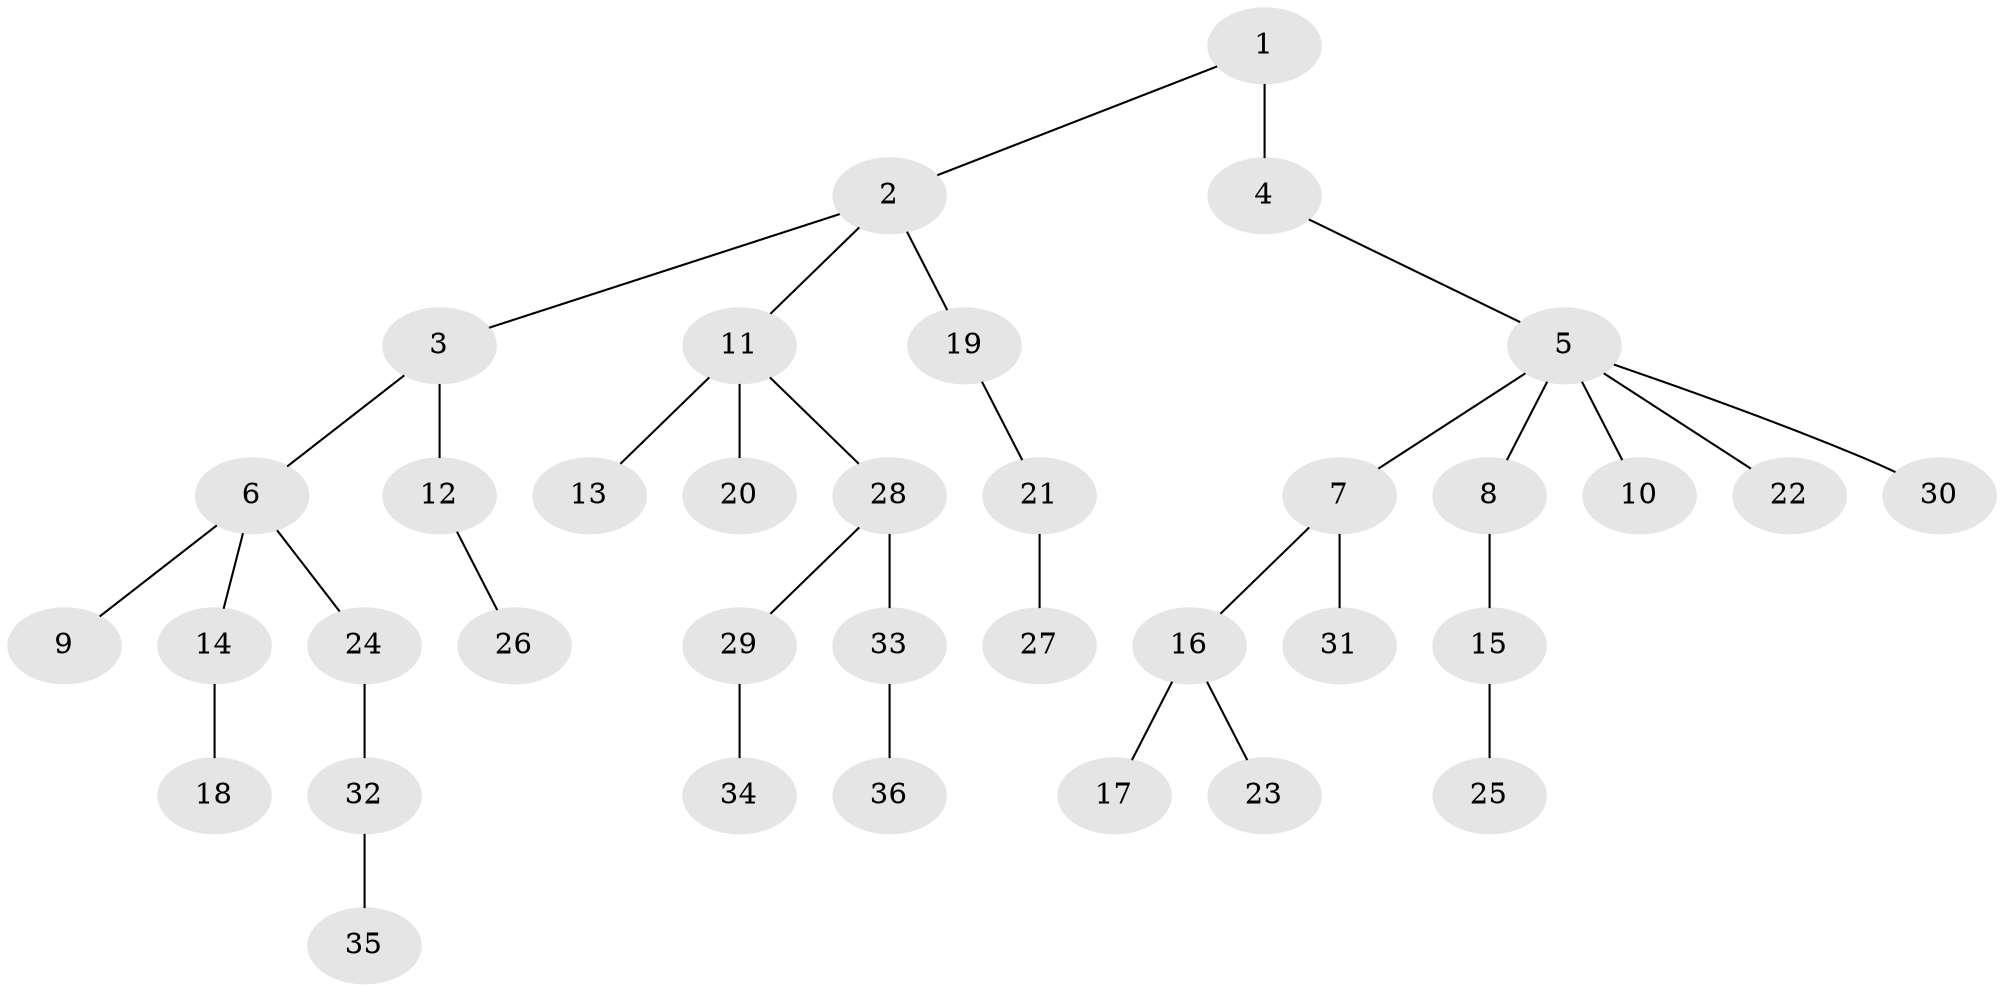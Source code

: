 // original degree distribution, {2: 0.20588235294117646, 4: 0.08823529411764706, 7: 0.014705882352941176, 5: 0.04411764705882353, 3: 0.11764705882352941, 1: 0.5294117647058824}
// Generated by graph-tools (version 1.1) at 2025/37/03/09/25 02:37:04]
// undirected, 36 vertices, 35 edges
graph export_dot {
graph [start="1"]
  node [color=gray90,style=filled];
  1;
  2;
  3;
  4;
  5;
  6;
  7;
  8;
  9;
  10;
  11;
  12;
  13;
  14;
  15;
  16;
  17;
  18;
  19;
  20;
  21;
  22;
  23;
  24;
  25;
  26;
  27;
  28;
  29;
  30;
  31;
  32;
  33;
  34;
  35;
  36;
  1 -- 2 [weight=1.0];
  1 -- 4 [weight=2.0];
  2 -- 3 [weight=1.0];
  2 -- 11 [weight=1.0];
  2 -- 19 [weight=1.0];
  3 -- 6 [weight=1.0];
  3 -- 12 [weight=1.0];
  4 -- 5 [weight=1.0];
  5 -- 7 [weight=1.0];
  5 -- 8 [weight=1.0];
  5 -- 10 [weight=1.0];
  5 -- 22 [weight=1.0];
  5 -- 30 [weight=1.0];
  6 -- 9 [weight=1.0];
  6 -- 14 [weight=1.0];
  6 -- 24 [weight=1.0];
  7 -- 16 [weight=1.0];
  7 -- 31 [weight=2.0];
  8 -- 15 [weight=1.0];
  11 -- 13 [weight=2.0];
  11 -- 20 [weight=1.0];
  11 -- 28 [weight=1.0];
  12 -- 26 [weight=1.0];
  14 -- 18 [weight=1.0];
  15 -- 25 [weight=3.0];
  16 -- 17 [weight=1.0];
  16 -- 23 [weight=1.0];
  19 -- 21 [weight=1.0];
  21 -- 27 [weight=1.0];
  24 -- 32 [weight=1.0];
  28 -- 29 [weight=1.0];
  28 -- 33 [weight=1.0];
  29 -- 34 [weight=1.0];
  32 -- 35 [weight=1.0];
  33 -- 36 [weight=1.0];
}
